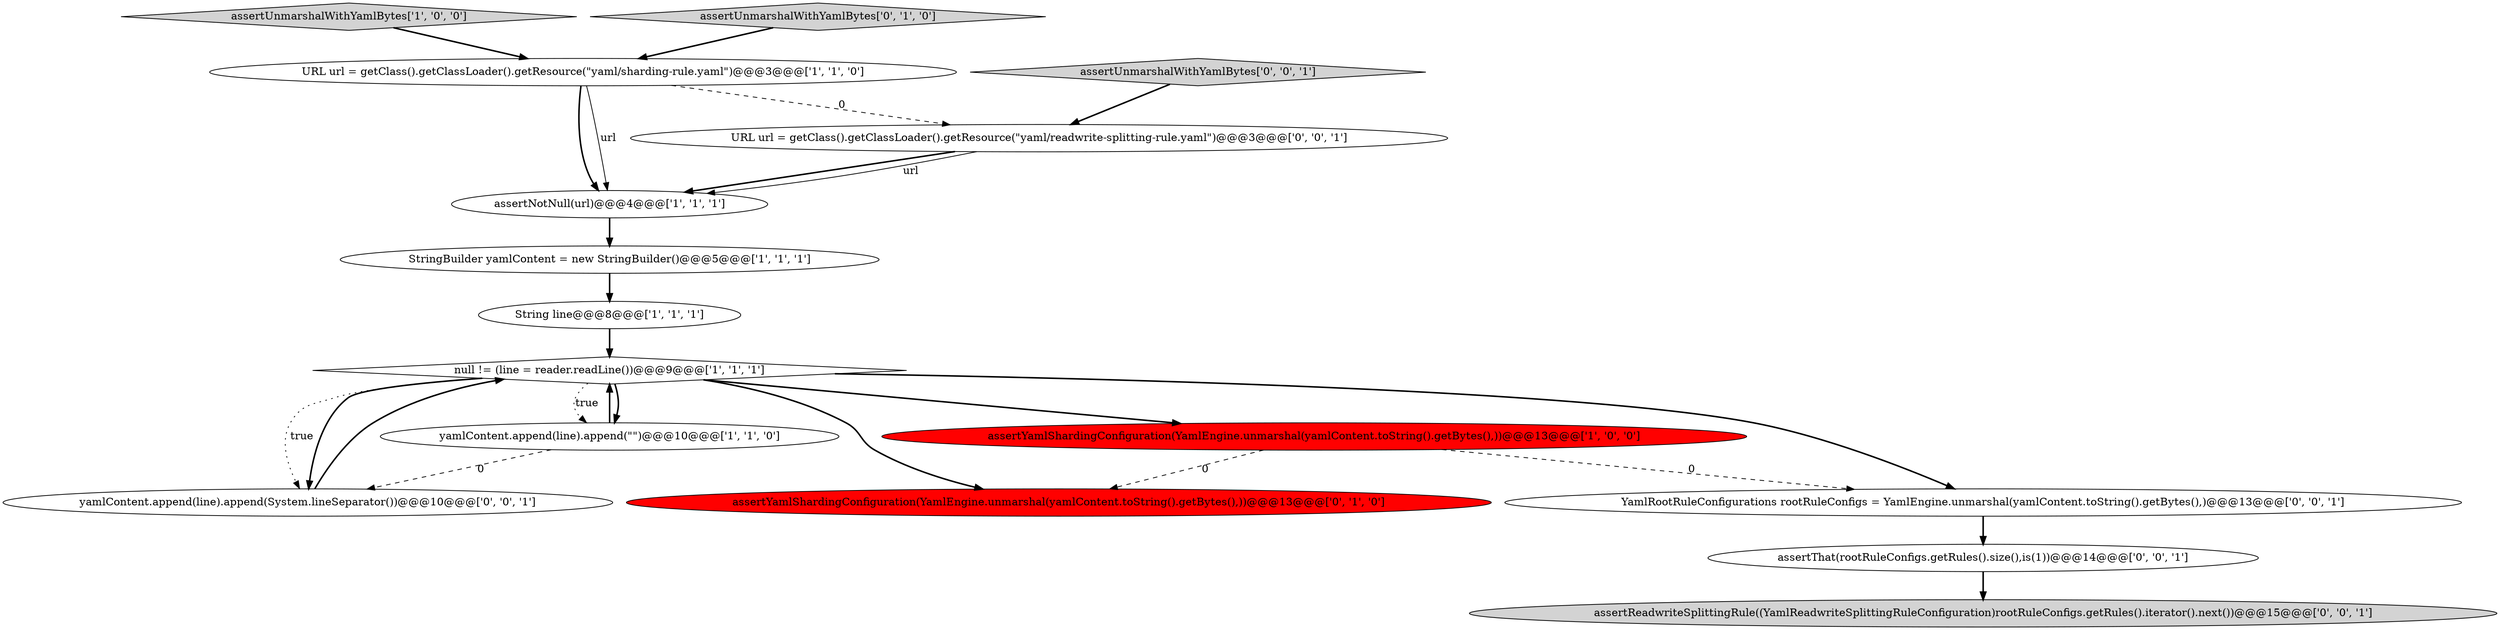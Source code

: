 digraph {
5 [style = filled, label = "assertYamlShardingConfiguration(YamlEngine.unmarshal(yamlContent.toString().getBytes(),))@@@13@@@['1', '0', '0']", fillcolor = red, shape = ellipse image = "AAA1AAABBB1BBB"];
0 [style = filled, label = "yamlContent.append(line).append(\"\")@@@10@@@['1', '1', '0']", fillcolor = white, shape = ellipse image = "AAA0AAABBB1BBB"];
4 [style = filled, label = "assertUnmarshalWithYamlBytes['1', '0', '0']", fillcolor = lightgray, shape = diamond image = "AAA0AAABBB1BBB"];
12 [style = filled, label = "yamlContent.append(line).append(System.lineSeparator())@@@10@@@['0', '0', '1']", fillcolor = white, shape = ellipse image = "AAA0AAABBB3BBB"];
11 [style = filled, label = "URL url = getClass().getClassLoader().getResource(\"yaml/readwrite-splitting-rule.yaml\")@@@3@@@['0', '0', '1']", fillcolor = white, shape = ellipse image = "AAA0AAABBB3BBB"];
9 [style = filled, label = "assertUnmarshalWithYamlBytes['0', '1', '0']", fillcolor = lightgray, shape = diamond image = "AAA0AAABBB2BBB"];
8 [style = filled, label = "assertYamlShardingConfiguration(YamlEngine.unmarshal(yamlContent.toString().getBytes(),))@@@13@@@['0', '1', '0']", fillcolor = red, shape = ellipse image = "AAA1AAABBB2BBB"];
13 [style = filled, label = "YamlRootRuleConfigurations rootRuleConfigs = YamlEngine.unmarshal(yamlContent.toString().getBytes(),)@@@13@@@['0', '0', '1']", fillcolor = white, shape = ellipse image = "AAA0AAABBB3BBB"];
14 [style = filled, label = "assertThat(rootRuleConfigs.getRules().size(),is(1))@@@14@@@['0', '0', '1']", fillcolor = white, shape = ellipse image = "AAA0AAABBB3BBB"];
10 [style = filled, label = "assertReadwriteSplittingRule((YamlReadwriteSplittingRuleConfiguration)rootRuleConfigs.getRules().iterator().next())@@@15@@@['0', '0', '1']", fillcolor = lightgray, shape = ellipse image = "AAA0AAABBB3BBB"];
3 [style = filled, label = "String line@@@8@@@['1', '1', '1']", fillcolor = white, shape = ellipse image = "AAA0AAABBB1BBB"];
2 [style = filled, label = "assertNotNull(url)@@@4@@@['1', '1', '1']", fillcolor = white, shape = ellipse image = "AAA0AAABBB1BBB"];
6 [style = filled, label = "URL url = getClass().getClassLoader().getResource(\"yaml/sharding-rule.yaml\")@@@3@@@['1', '1', '0']", fillcolor = white, shape = ellipse image = "AAA0AAABBB1BBB"];
7 [style = filled, label = "null != (line = reader.readLine())@@@9@@@['1', '1', '1']", fillcolor = white, shape = diamond image = "AAA0AAABBB1BBB"];
1 [style = filled, label = "StringBuilder yamlContent = new StringBuilder()@@@5@@@['1', '1', '1']", fillcolor = white, shape = ellipse image = "AAA0AAABBB1BBB"];
15 [style = filled, label = "assertUnmarshalWithYamlBytes['0', '0', '1']", fillcolor = lightgray, shape = diamond image = "AAA0AAABBB3BBB"];
7->13 [style = bold, label=""];
5->13 [style = dashed, label="0"];
4->6 [style = bold, label=""];
7->12 [style = bold, label=""];
2->1 [style = bold, label=""];
6->11 [style = dashed, label="0"];
1->3 [style = bold, label=""];
14->10 [style = bold, label=""];
7->0 [style = bold, label=""];
0->12 [style = dashed, label="0"];
7->0 [style = dotted, label="true"];
7->8 [style = bold, label=""];
12->7 [style = bold, label=""];
11->2 [style = bold, label=""];
7->12 [style = dotted, label="true"];
9->6 [style = bold, label=""];
0->7 [style = bold, label=""];
6->2 [style = bold, label=""];
7->5 [style = bold, label=""];
15->11 [style = bold, label=""];
3->7 [style = bold, label=""];
6->2 [style = solid, label="url"];
5->8 [style = dashed, label="0"];
11->2 [style = solid, label="url"];
13->14 [style = bold, label=""];
}
